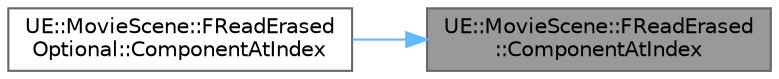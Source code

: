 digraph "UE::MovieScene::FReadErased::ComponentAtIndex"
{
 // INTERACTIVE_SVG=YES
 // LATEX_PDF_SIZE
  bgcolor="transparent";
  edge [fontname=Helvetica,fontsize=10,labelfontname=Helvetica,labelfontsize=10];
  node [fontname=Helvetica,fontsize=10,shape=box,height=0.2,width=0.4];
  rankdir="RL";
  Node1 [id="Node000001",label="UE::MovieScene::FReadErased\l::ComponentAtIndex",height=0.2,width=0.4,color="gray40", fillcolor="grey60", style="filled", fontcolor="black",tooltip=" "];
  Node1 -> Node2 [id="edge1_Node000001_Node000002",dir="back",color="steelblue1",style="solid",tooltip=" "];
  Node2 [id="Node000002",label="UE::MovieScene::FReadErased\lOptional::ComponentAtIndex",height=0.2,width=0.4,color="grey40", fillcolor="white", style="filled",URL="$d1/d2e/structUE_1_1MovieScene_1_1FReadErasedOptional.html#a73519b106a33cb17bb36f045dd686d73",tooltip=" "];
}
